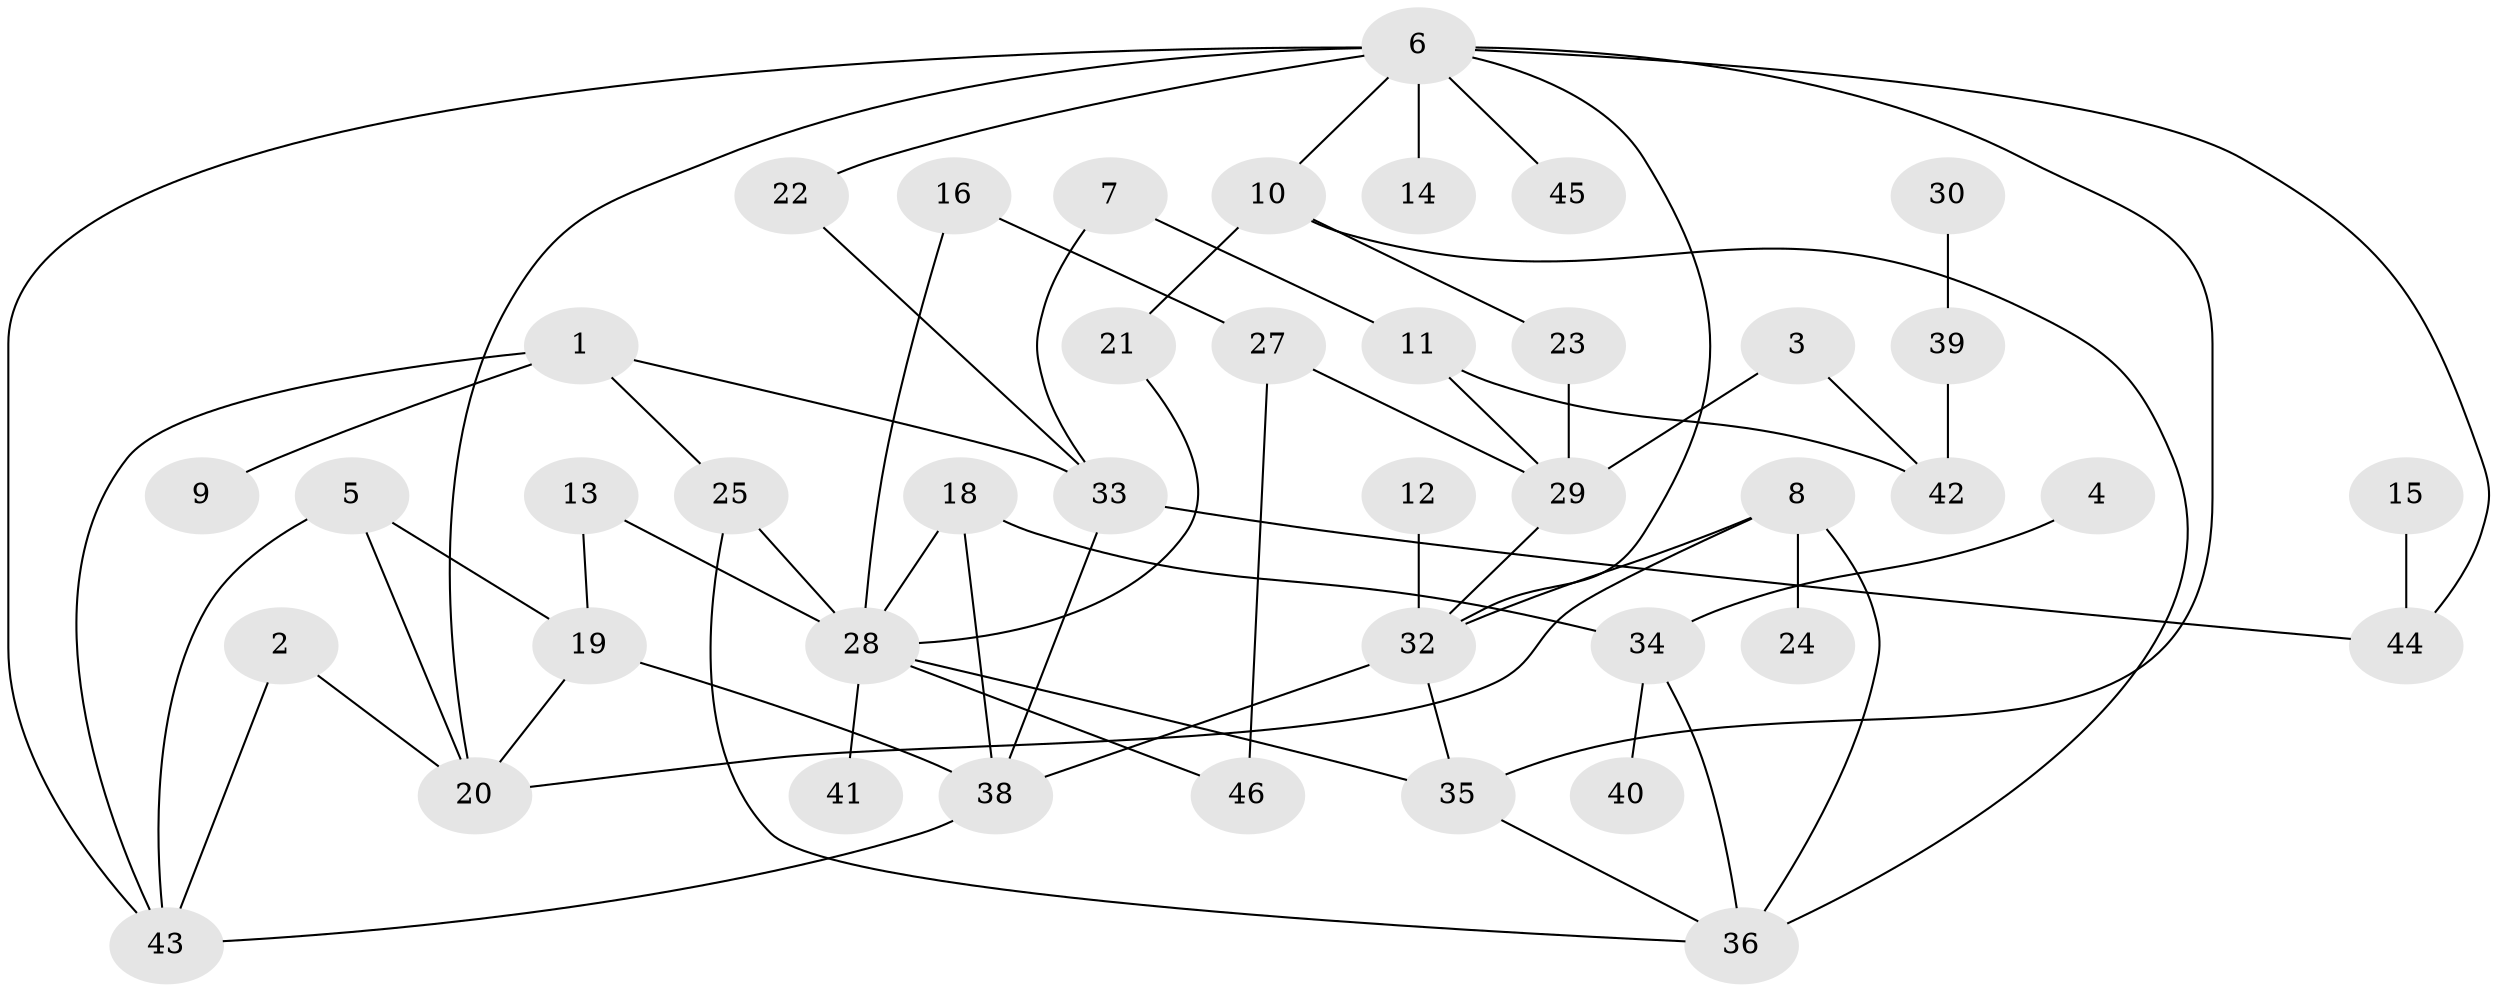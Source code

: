 // original degree distribution, {3: 0.2087912087912088, 1: 0.21978021978021978, 4: 0.16483516483516483, 2: 0.3076923076923077, 7: 0.01098901098901099, 6: 0.03296703296703297, 0: 0.03296703296703297, 5: 0.02197802197802198}
// Generated by graph-tools (version 1.1) at 2025/25/03/09/25 03:25:24]
// undirected, 42 vertices, 64 edges
graph export_dot {
graph [start="1"]
  node [color=gray90,style=filled];
  1;
  2;
  3;
  4;
  5;
  6;
  7;
  8;
  9;
  10;
  11;
  12;
  13;
  14;
  15;
  16;
  18;
  19;
  20;
  21;
  22;
  23;
  24;
  25;
  27;
  28;
  29;
  30;
  32;
  33;
  34;
  35;
  36;
  38;
  39;
  40;
  41;
  42;
  43;
  44;
  45;
  46;
  1 -- 9 [weight=1.0];
  1 -- 25 [weight=1.0];
  1 -- 33 [weight=1.0];
  1 -- 43 [weight=2.0];
  2 -- 20 [weight=1.0];
  2 -- 43 [weight=1.0];
  3 -- 29 [weight=1.0];
  3 -- 42 [weight=1.0];
  4 -- 34 [weight=1.0];
  5 -- 19 [weight=1.0];
  5 -- 20 [weight=1.0];
  5 -- 43 [weight=1.0];
  6 -- 10 [weight=1.0];
  6 -- 14 [weight=1.0];
  6 -- 20 [weight=1.0];
  6 -- 22 [weight=1.0];
  6 -- 32 [weight=1.0];
  6 -- 35 [weight=1.0];
  6 -- 43 [weight=1.0];
  6 -- 44 [weight=1.0];
  6 -- 45 [weight=1.0];
  7 -- 11 [weight=1.0];
  7 -- 33 [weight=1.0];
  8 -- 20 [weight=1.0];
  8 -- 24 [weight=1.0];
  8 -- 32 [weight=1.0];
  8 -- 36 [weight=1.0];
  10 -- 21 [weight=1.0];
  10 -- 23 [weight=1.0];
  10 -- 36 [weight=1.0];
  11 -- 29 [weight=1.0];
  11 -- 42 [weight=1.0];
  12 -- 32 [weight=1.0];
  13 -- 19 [weight=1.0];
  13 -- 28 [weight=1.0];
  15 -- 44 [weight=1.0];
  16 -- 27 [weight=1.0];
  16 -- 28 [weight=1.0];
  18 -- 28 [weight=1.0];
  18 -- 34 [weight=1.0];
  18 -- 38 [weight=1.0];
  19 -- 20 [weight=1.0];
  19 -- 38 [weight=1.0];
  21 -- 28 [weight=1.0];
  22 -- 33 [weight=1.0];
  23 -- 29 [weight=3.0];
  25 -- 28 [weight=1.0];
  25 -- 36 [weight=1.0];
  27 -- 29 [weight=1.0];
  27 -- 46 [weight=1.0];
  28 -- 35 [weight=1.0];
  28 -- 41 [weight=1.0];
  28 -- 46 [weight=1.0];
  29 -- 32 [weight=1.0];
  30 -- 39 [weight=1.0];
  32 -- 35 [weight=1.0];
  32 -- 38 [weight=1.0];
  33 -- 38 [weight=1.0];
  33 -- 44 [weight=2.0];
  34 -- 36 [weight=1.0];
  34 -- 40 [weight=1.0];
  35 -- 36 [weight=1.0];
  38 -- 43 [weight=2.0];
  39 -- 42 [weight=1.0];
}
